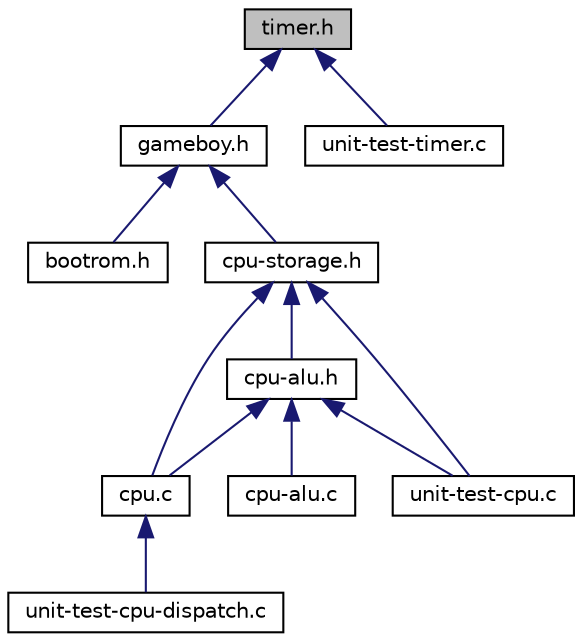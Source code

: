 digraph "timer.h"
{
  edge [fontname="Helvetica",fontsize="10",labelfontname="Helvetica",labelfontsize="10"];
  node [fontname="Helvetica",fontsize="10",shape=record];
  Node16 [label="timer.h",height=0.2,width=0.4,color="black", fillcolor="grey75", style="filled", fontcolor="black"];
  Node16 -> Node17 [dir="back",color="midnightblue",fontsize="10",style="solid",fontname="Helvetica"];
  Node17 [label="gameboy.h",height=0.2,width=0.4,color="black", fillcolor="white", style="filled",URL="$gameboy_8h.html",tooltip="Gameboy Header for GameBoy Emulator. "];
  Node17 -> Node18 [dir="back",color="midnightblue",fontsize="10",style="solid",fontname="Helvetica"];
  Node18 [label="bootrom.h",height=0.2,width=0.4,color="black", fillcolor="white", style="filled",URL="$bootrom_8h.html",tooltip="Game Boy Boot ROM. "];
  Node17 -> Node19 [dir="back",color="midnightblue",fontsize="10",style="solid",fontname="Helvetica"];
  Node19 [label="cpu-storage.h",height=0.2,width=0.4,color="black", fillcolor="white", style="filled",URL="$cpu-storage_8h.html",tooltip="CPU model for PPS-GBemul project, storage part. "];
  Node19 -> Node20 [dir="back",color="midnightblue",fontsize="10",style="solid",fontname="Helvetica"];
  Node20 [label="cpu-alu.h",height=0.2,width=0.4,color="black", fillcolor="white", style="filled",URL="$cpu-alu_8h.html",tooltip="CPU model for PPS-GBemul project, ALU part. "];
  Node20 -> Node21 [dir="back",color="midnightblue",fontsize="10",style="solid",fontname="Helvetica"];
  Node21 [label="cpu-alu.c",height=0.2,width=0.4,color="black", fillcolor="white", style="filled",URL="$cpu-alu_8c.html",tooltip="Game Boy CPU simulation, ALU part asked to students. "];
  Node20 -> Node22 [dir="back",color="midnightblue",fontsize="10",style="solid",fontname="Helvetica"];
  Node22 [label="cpu.c",height=0.2,width=0.4,color="black", fillcolor="white", style="filled",URL="$cpu_8c.html",tooltip="Game Boy CPU simulation. "];
  Node22 -> Node23 [dir="back",color="midnightblue",fontsize="10",style="solid",fontname="Helvetica"];
  Node23 [label="unit-test-cpu-dispatch.c",height=0.2,width=0.4,color="black", fillcolor="white", style="filled",URL="$unit-test-cpu-dispatch_8c.html",tooltip="Unit test for cpu dispatch function. "];
  Node20 -> Node24 [dir="back",color="midnightblue",fontsize="10",style="solid",fontname="Helvetica"];
  Node24 [label="unit-test-cpu.c",height=0.2,width=0.4,color="black", fillcolor="white", style="filled",URL="$unit-test-cpu_8c.html",tooltip="Unit test for cpu and related functions. "];
  Node19 -> Node22 [dir="back",color="midnightblue",fontsize="10",style="solid",fontname="Helvetica"];
  Node19 -> Node24 [dir="back",color="midnightblue",fontsize="10",style="solid",fontname="Helvetica"];
  Node16 -> Node25 [dir="back",color="midnightblue",fontsize="10",style="solid",fontname="Helvetica"];
  Node25 [label="unit-test-timer.c",height=0.2,width=0.4,color="black", fillcolor="white", style="filled",URL="$unit-test-timer_8c.html",tooltip="Unit test code for timer and related functions. "];
}
